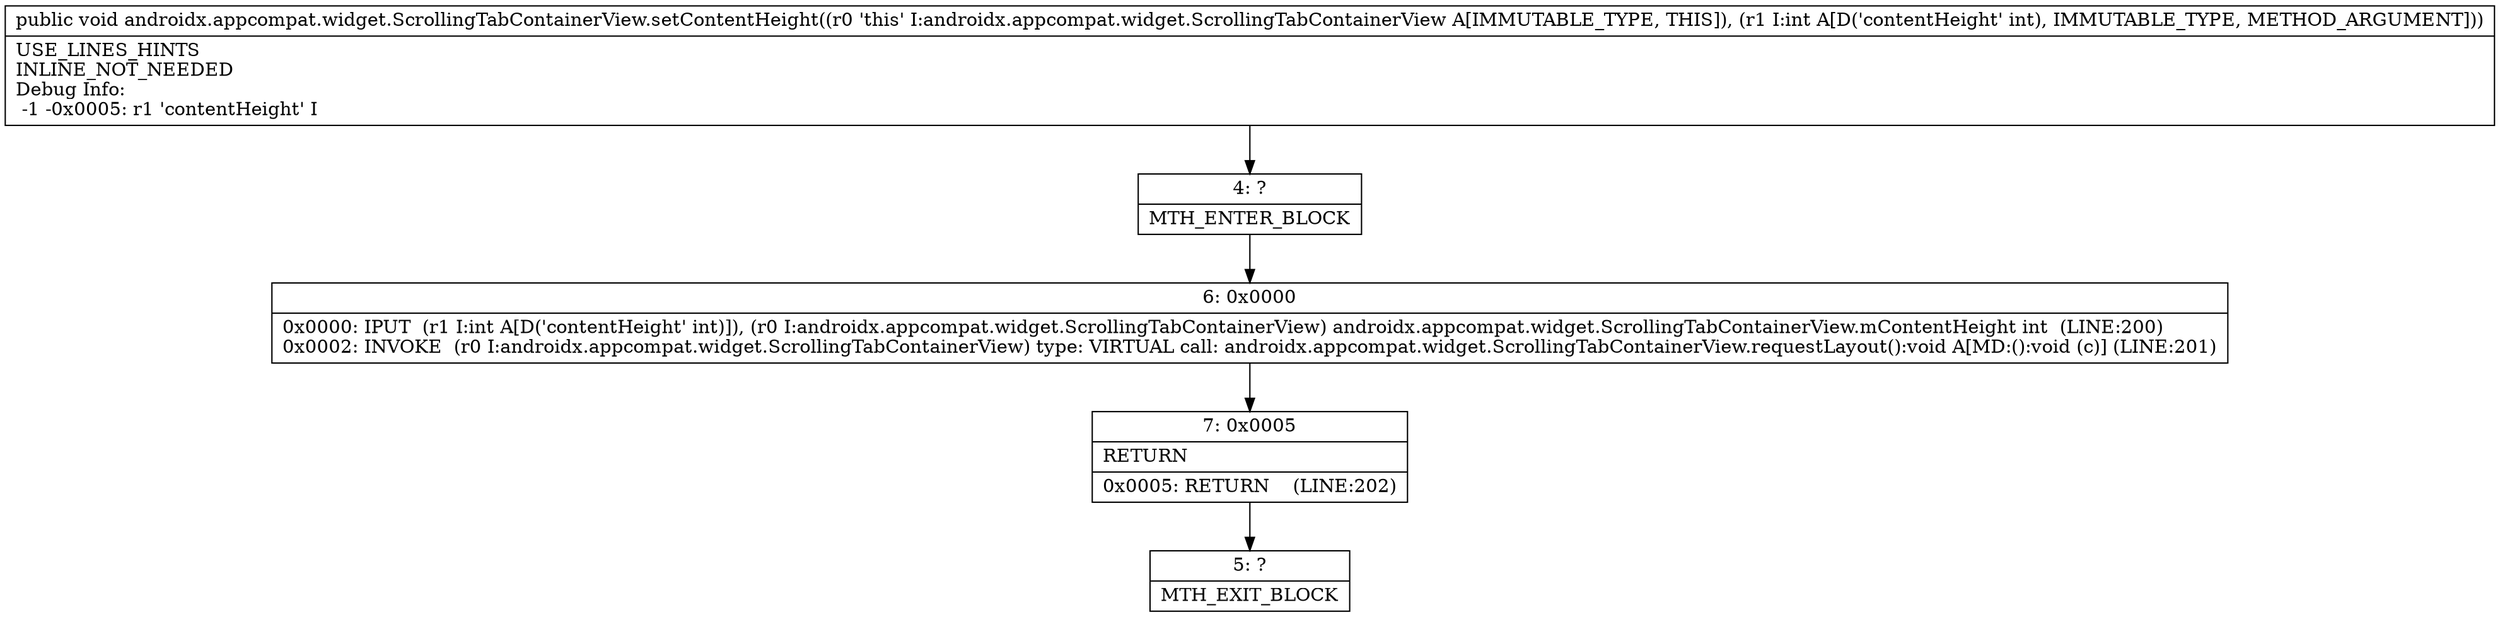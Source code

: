 digraph "CFG forandroidx.appcompat.widget.ScrollingTabContainerView.setContentHeight(I)V" {
Node_4 [shape=record,label="{4\:\ ?|MTH_ENTER_BLOCK\l}"];
Node_6 [shape=record,label="{6\:\ 0x0000|0x0000: IPUT  (r1 I:int A[D('contentHeight' int)]), (r0 I:androidx.appcompat.widget.ScrollingTabContainerView) androidx.appcompat.widget.ScrollingTabContainerView.mContentHeight int  (LINE:200)\l0x0002: INVOKE  (r0 I:androidx.appcompat.widget.ScrollingTabContainerView) type: VIRTUAL call: androidx.appcompat.widget.ScrollingTabContainerView.requestLayout():void A[MD:():void (c)] (LINE:201)\l}"];
Node_7 [shape=record,label="{7\:\ 0x0005|RETURN\l|0x0005: RETURN    (LINE:202)\l}"];
Node_5 [shape=record,label="{5\:\ ?|MTH_EXIT_BLOCK\l}"];
MethodNode[shape=record,label="{public void androidx.appcompat.widget.ScrollingTabContainerView.setContentHeight((r0 'this' I:androidx.appcompat.widget.ScrollingTabContainerView A[IMMUTABLE_TYPE, THIS]), (r1 I:int A[D('contentHeight' int), IMMUTABLE_TYPE, METHOD_ARGUMENT]))  | USE_LINES_HINTS\lINLINE_NOT_NEEDED\lDebug Info:\l  \-1 \-0x0005: r1 'contentHeight' I\l}"];
MethodNode -> Node_4;Node_4 -> Node_6;
Node_6 -> Node_7;
Node_7 -> Node_5;
}

